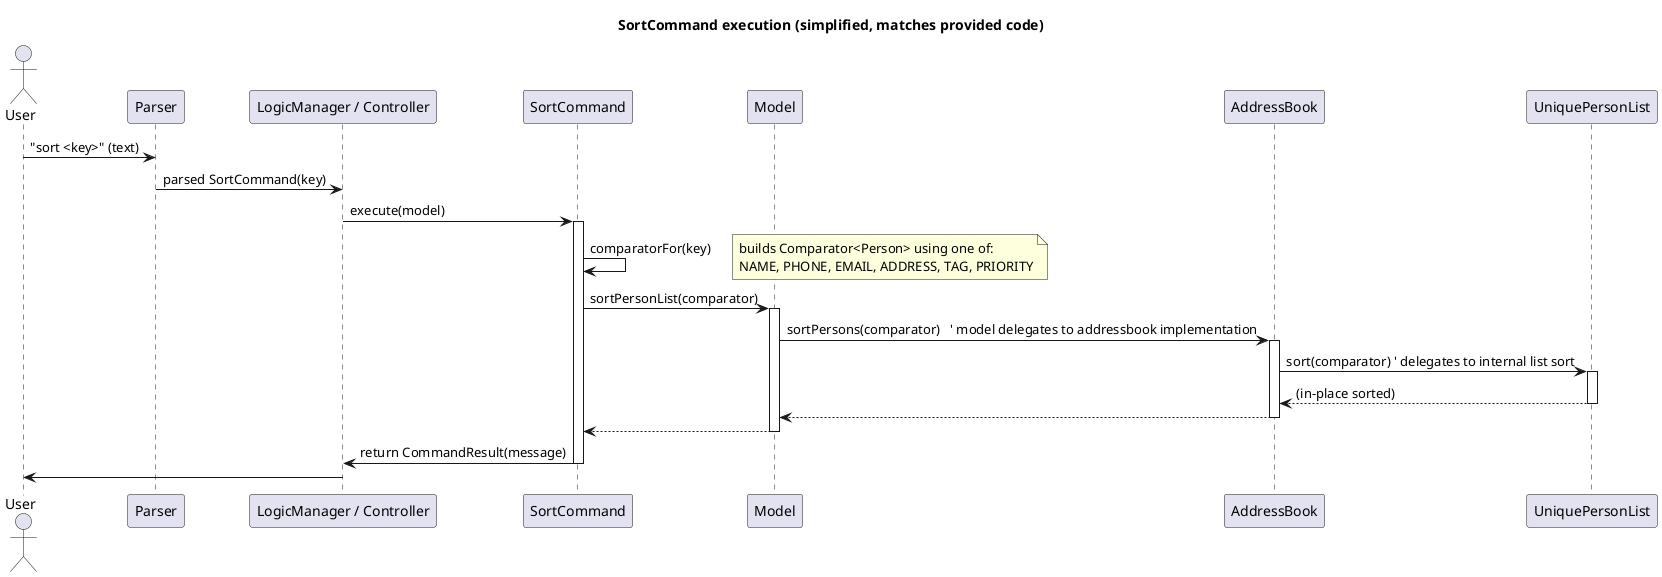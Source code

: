 @startuml
title SortCommand execution (simplified, matches provided code)

actor User
participant Parser
participant Logic as "LogicManager / Controller"
participant SortCommand
participant Model
participant AddressBook
participant UniquePersonList

User -> Parser : "sort <key>" (text)
Parser -> Logic : parsed SortCommand(key)
Logic -> SortCommand : execute(model)
activate SortCommand

SortCommand -> SortCommand : comparatorFor(key)
note right: builds Comparator<Person> using one of:\nNAME, PHONE, EMAIL, ADDRESS, TAG, PRIORITY
SortCommand -> Model : sortPersonList(comparator)
activate Model

Model -> AddressBook : sortPersons(comparator)   ' model delegates to addressbook implementation
activate AddressBook
AddressBook -> UniquePersonList : sort(comparator) ' delegates to internal list sort
activate UniquePersonList
UniquePersonList --> AddressBook : (in-place sorted)
deactivate UniquePersonList
AddressBook --> Model :
deactivate AddressBook
Model --> SortCommand : 
deactivate Model

SortCommand -> Logic : return CommandResult(message)
deactivate SortCommand
Logic -> User
@enduml
